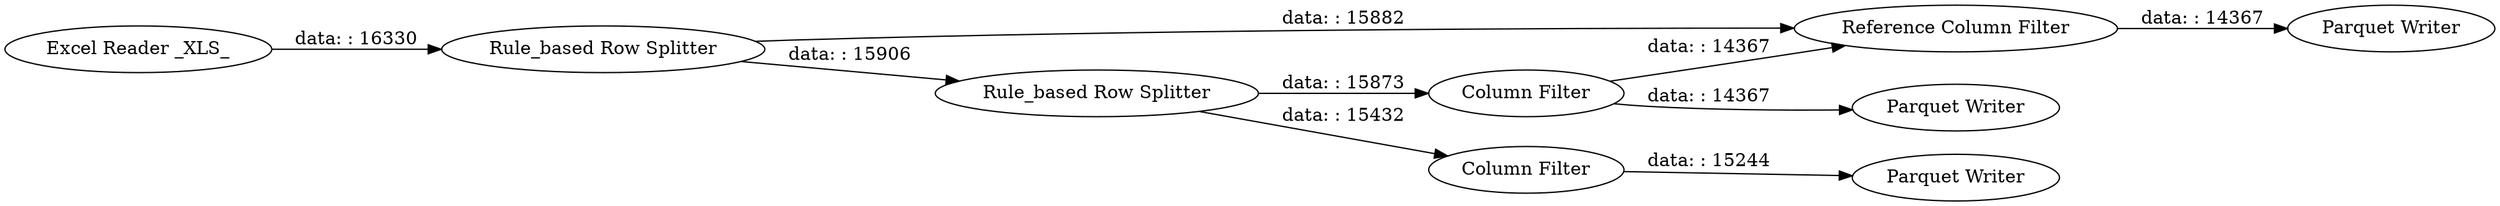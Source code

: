 digraph {
	"-4181659259824944933_54" [label="Column Filter"]
	"-4181659259824944933_51" [label="Parquet Writer"]
	"-4181659259824944933_50" [label="Reference Column Filter"]
	"-4181659259824944933_45" [label="Parquet Writer"]
	"-4181659259824944933_49" [label="Rule_based Row Splitter"]
	"-4181659259824944933_52" [label="Rule_based Row Splitter"]
	"-4181659259824944933_53" [label="Parquet Writer"]
	"-4181659259824944933_48" [label="Column Filter"]
	"-4181659259824944933_47" [label="Excel Reader _XLS_"]
	"-4181659259824944933_47" -> "-4181659259824944933_49" [label="data: : 16330"]
	"-4181659259824944933_49" -> "-4181659259824944933_50" [label="data: : 15882"]
	"-4181659259824944933_54" -> "-4181659259824944933_53" [label="data: : 15244"]
	"-4181659259824944933_48" -> "-4181659259824944933_45" [label="data: : 14367"]
	"-4181659259824944933_50" -> "-4181659259824944933_51" [label="data: : 14367"]
	"-4181659259824944933_52" -> "-4181659259824944933_48" [label="data: : 15873"]
	"-4181659259824944933_48" -> "-4181659259824944933_50" [label="data: : 14367"]
	"-4181659259824944933_49" -> "-4181659259824944933_52" [label="data: : 15906"]
	"-4181659259824944933_52" -> "-4181659259824944933_54" [label="data: : 15432"]
	rankdir=LR
}
